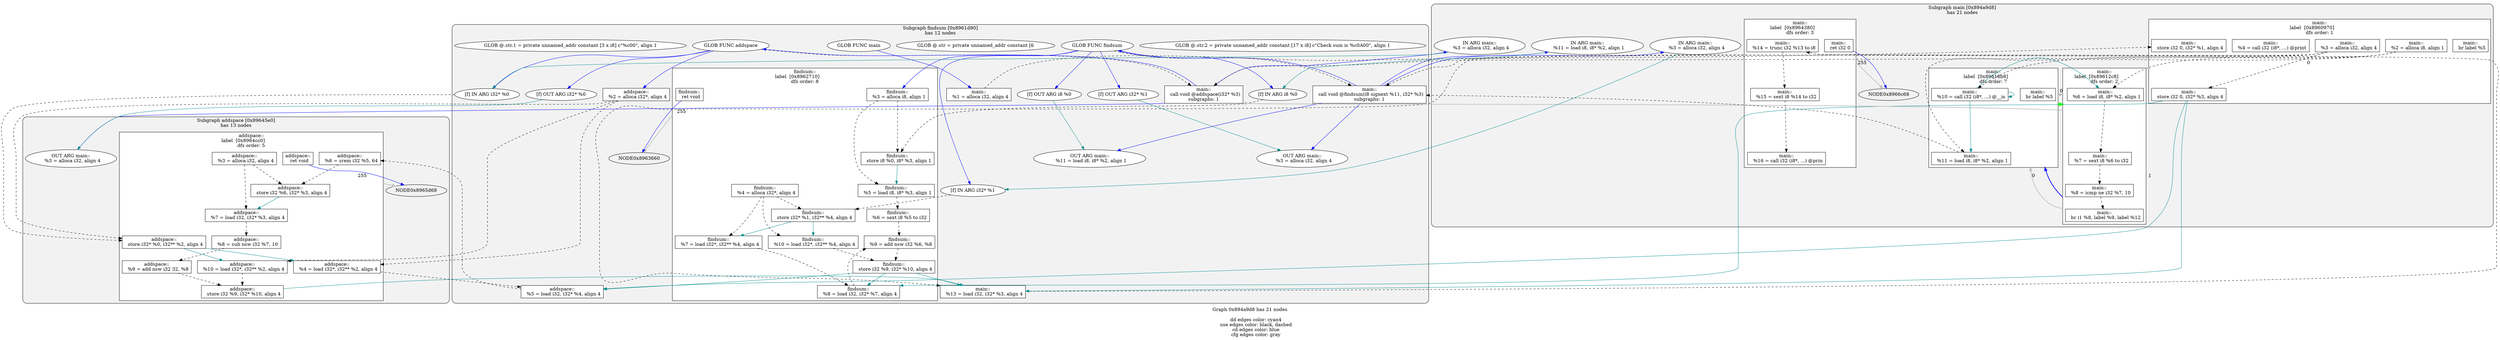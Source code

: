 digraph "DependenceGraph" {
	compound=true label="Graph 0x894a9d8 has 21 nodes\n
	dd edges color: cyan4
	use edges color: black, dashed
	cd edges color: blue
	cfg edges color: gray"

	/* subgraph 0x8961d90 nodes */
	subgraph cluster_0x8961d90 {
		style="filled, rounded" fillcolor=gray95
		label="Subgraph findsum [0x8961d90]\nhas 12 nodes
"
		NODE0x89621d0 [label="[f] IN ARG i8 %0" style=filled fillcolor=white]
		/* -- node 0x89517e8
		 * ------------------------------------------- */
		/* DD edges */
		/* USE edges */
		NODE0x89621d0 -> NODE0x8962a80 [color="black" rank=max style="dashed"]
		/* CD edges */
		/* ID edges */
		NODE0x89622d0 [label="[f] OUT ARG i8 %0" style=filled fillcolor=white]
		/* -- node 0x89517e8
		 * ------------------------------------------- */
		/* DD edges */
		NODE0x89622d0 -> NODE0x8963ce8 [color="cyan4" rank=max]
		/* USE edges */
		/* CD edges */
		/* ID edges */
		NODE0x8962470 [label="[f] IN ARG i32* %1" style=filled fillcolor=white]
		/* -- node 0x8951800
		 * ------------------------------------------- */
		/* DD edges */
		/* USE edges */
		NODE0x8962470 -> NODE0x8962bb0 [color="black" rank=max style="dashed"]
		/* CD edges */
		/* ID edges */
		NODE0x8962570 [label="[f] OUT ARG i32* %1" style=filled fillcolor=white]
		/* -- node 0x8951800
		 * ------------------------------------------- */
		/* DD edges */
		NODE0x8962570 -> NODE0x8963fe8 [color="cyan4" rank=max]
		/* USE edges */
		/* CD edges */
		/* ID edges */
		/* Basic Block findsum::
label  [0x8962710] */
		subgraph cluster_bb_0x8962710 {
			style=filled fillcolor=white
			label="findsum::
label  [0x8962710]		\ndfs order: 8"
			NODE0x8962820 [shape=rect label="0x895182c"]
			NODE0x8962950 [shape=rect label="0x8951864"]
			NODE0x8962a80 [shape=rect label="0x89518a8"]
			NODE0x8962bb0 [shape=rect label="0x89518e8"]
			NODE0x8962ce0 [shape=rect label="0x895191c"]
			NODE0x8962e10 [shape=rect label="0x8951954"]
			NODE0x8962f40 [shape=rect label="0x8951984"]
			NODE0x8963070 [shape=rect label="0x89519bc"]
			NODE0x89631a0 [shape=rect label="0x894f2c8"]
			NODE0x89632d0 [shape=rect label="0x894f2fc"]
			NODE0x8963400 [shape=rect label="0x894f340"]
			NODE0x8963530 [shape=rect label="0x894f368"]
		} /* cluster_bb_0x8962710 */

	NODE0x8963530 -> NODE0x8963660 [penwidth=2 label="255"  ltail=cluster_bb_0x8962710  lhead=cluster_bb_0x8963760  color="gray"]
		NODE0x89631a0 [label="findsum::
  %9 = add nsw i32 %6, %8" style=filled fillcolor=white]
		/* -- node 0x894f2c8
		 * ------------------------------------------- */
		/* DD edges */
		/* USE edges */
		NODE0x89631a0 -> NODE0x8963400 [color="black" rank=max style="dashed"]
		/* CD edges */
		/* ID edges */
		NODE0x89632d0 [label="findsum::
  %10 = load i32*, i32** %4, align 4" style=filled fillcolor=white]
		/* -- node 0x894f2fc
		 * ------------------------------------------- */
		/* DD edges */
		/* USE edges */
		NODE0x89632d0 -> NODE0x8963400 [color="black" rank=max style="dashed"]
		/* CD edges */
		/* ID edges */
		NODE0x8963400 [label="findsum::
  store i32 %9, i32* %10, align 4" style=filled fillcolor=white]
		/* -- node 0x894f340
		 * ------------------------------------------- */
		/* DD edges */
		NODE0x8963400 -> NODE0x8963070 [color="cyan4" rank=max]
		NODE0x8963400 -> NODE0x8965290 [color="cyan4" rank=max]
		NODE0x8963400 -> NODE0x8966638 [color="cyan4" rank=max]
		/* USE edges */
		/* CD edges */
		/* ID edges */
		NODE0x8963530 [label="findsum::
  ret void" style=filled fillcolor=white]
		/* -- node 0x894f368
		 * ------------------------------------------- */
		/* DD edges */
		/* USE edges */
		/* CD edges */
		NODE0x8963530 -> NODE0x8963660 [color="blue"]
		/* ID edges */
		NODE0x8962820 [label="findsum::
  %3 = alloca i8, align 1" style=filled fillcolor=white]
		/* -- node 0x895182c
		 * ------------------------------------------- */
		/* DD edges */
		/* USE edges */
		NODE0x8962820 -> NODE0x8962a80 [color="black" rank=max style="dashed"]
		NODE0x8962820 -> NODE0x8962ce0 [color="black" rank=max style="dashed"]
		/* CD edges */
		/* ID edges */
		NODE0x8962950 [label="findsum::
  %4 = alloca i32*, align 4" style=filled fillcolor=white]
		/* -- node 0x8951864
		 * ------------------------------------------- */
		/* DD edges */
		/* USE edges */
		NODE0x8962950 -> NODE0x8962bb0 [color="black" rank=max style="dashed"]
		NODE0x8962950 -> NODE0x8962f40 [color="black" rank=max style="dashed"]
		NODE0x8962950 -> NODE0x89632d0 [color="black" rank=max style="dashed"]
		/* CD edges */
		/* ID edges */
		NODE0x8962a80 [label="findsum::
  store i8 %0, i8* %3, align 1" style=filled fillcolor=white]
		/* -- node 0x89518a8
		 * ------------------------------------------- */
		/* DD edges */
		NODE0x8962a80 -> NODE0x8962ce0 [color="cyan4" rank=max]
		/* USE edges */
		/* CD edges */
		/* ID edges */
		NODE0x8962bb0 [label="findsum::
  store i32* %1, i32** %4, align 4" style=filled fillcolor=white]
		/* -- node 0x89518e8
		 * ------------------------------------------- */
		/* DD edges */
		NODE0x8962bb0 -> NODE0x8962f40 [color="cyan4" rank=max]
		NODE0x8962bb0 -> NODE0x89632d0 [color="cyan4" rank=max]
		/* USE edges */
		/* CD edges */
		/* ID edges */
		NODE0x8962ce0 [label="findsum::
  %5 = load i8, i8* %3, align 1" style=filled fillcolor=white]
		/* -- node 0x895191c
		 * ------------------------------------------- */
		/* DD edges */
		/* USE edges */
		NODE0x8962ce0 -> NODE0x8962e10 [color="black" rank=max style="dashed"]
		/* CD edges */
		/* ID edges */
		NODE0x8962e10 [label="findsum::
  %6 = sext i8 %5 to i32" style=filled fillcolor=white]
		/* -- node 0x8951954
		 * ------------------------------------------- */
		/* DD edges */
		/* USE edges */
		NODE0x8962e10 -> NODE0x89631a0 [color="black" rank=max style="dashed"]
		/* CD edges */
		/* ID edges */
		NODE0x8962f40 [label="findsum::
  %7 = load i32*, i32** %4, align 4" style=filled fillcolor=white]
		/* -- node 0x8951984
		 * ------------------------------------------- */
		/* DD edges */
		/* USE edges */
		NODE0x8962f40 -> NODE0x8963070 [color="black" rank=max style="dashed"]
		/* CD edges */
		/* ID edges */
		NODE0x8963070 [label="findsum::
  %8 = load i32, i32* %7, align 4" style=filled fillcolor=white]
		/* -- node 0x89519bc
		 * ------------------------------------------- */
		/* DD edges */
		/* USE edges */
		NODE0x8963070 -> NODE0x89631a0 [color="black" rank=max style="dashed"]
		/* CD edges */
		/* ID edges */
		NODE0x8960730 [label="GLOB @.str.2 = private unnamed_addr constant [17 x i8] c\"Check sum is %c\0A\00\", align 1" style=filled fillcolor=white]
		/* -- node 0x894cce4
		 * ------------------------------------------- */
		/* DD edges */
		/* USE edges */
		/* CD edges */
		/* ID edges */
		NODE0x8961e68 [label="GLOB FUNC findsum" style=filled fillcolor=white]
		/* -- node 0x894cff4
		 * ------------------------------------------- */
		/* DD edges */
		/* USE edges */
		NODE0x8961e68 -> NODE0x8961c40 [color="black" rank=max style="dashed"]
		/* CD edges */
		NODE0x8961e68 -> NODE0x89621d0 [color="blue"]
		NODE0x8961e68 -> NODE0x89622d0 [color="blue"]
		NODE0x8961e68 -> NODE0x8962470 [color="blue"]
		NODE0x8961e68 -> NODE0x8962570 [color="blue"]
		NODE0x8961e68 -> NODE0x8962820 [color="blue"]
		/* ID edges */
		NODE0x895ee80 [label="GLOB @.str = private unnamed_addr constant [6" style=filled fillcolor=white]
		/* -- node 0x894d0a4
		 * ------------------------------------------- */
		/* DD edges */
		/* USE edges */
		/* CD edges */
		/* ID edges */
		NODE0x89646b8 [label="GLOB FUNC addspace" style=filled fillcolor=white]
		/* -- node 0x894ed1c
		 * ------------------------------------------- */
		/* DD edges */
		/* USE edges */
		NODE0x89646b8 -> NODE0x8964490 [color="black" rank=max style="dashed"]
		/* CD edges */
		NODE0x89646b8 -> NODE0x8964a20 [color="blue"]
		NODE0x89646b8 -> NODE0x8964b20 [color="blue"]
		NODE0x89646b8 -> NODE0x8964dd0 [color="blue"]
		/* ID edges */
		NODE0x8960850 [label="GLOB FUNC main" style=filled fillcolor=white]
		/* -- node 0x894eed4
		 * ------------------------------------------- */
		/* DD edges */
		/* USE edges */
		/* CD edges */
		NODE0x8960850 -> NODE0x8960a80 [color="blue"]
		/* ID edges */
		NODE0x8960630 [label="GLOB @.str.1 = private unnamed_addr constant [3 x i8] c\"%c\00\", align 1" style=filled fillcolor=white]
		/* -- node 0x894fce4
		 * ------------------------------------------- */
		/* DD edges */
		/* USE edges */
		/* CD edges */
		/* ID edges */
	}
	/* subgraph 0x89645e0 nodes */
	subgraph cluster_0x89645e0 {
		style="filled, rounded" fillcolor=gray95
		label="Subgraph addspace [0x89645e0]\nhas 13 nodes
"
		NODE0x8964a20 [label="[f] IN ARG i32* %0" style=filled fillcolor=white]
		/* -- node 0x89519e8
		 * ------------------------------------------- */
		/* DD edges */
		/* USE edges */
		NODE0x8964a20 -> NODE0x8965030 [color="black" rank=max style="dashed"]
		/* CD edges */
		/* ID edges */
		NODE0x8964b20 [label="[f] OUT ARG i32* %0" style=filled fillcolor=white]
		/* -- node 0x89519e8
		 * ------------------------------------------- */
		/* DD edges */
		NODE0x8964b20 -> NODE0x89663f0 [color="cyan4" rank=max]
		/* USE edges */
		/* CD edges */
		/* ID edges */
		/* Basic Block addspace::
label  [0x8964cc0] */
		subgraph cluster_bb_0x8964cc0 {
			style=filled fillcolor=white
			label="addspace::
label  [0x8964cc0]		\ndfs order: 5"
			NODE0x8964dd0 [shape=rect label="0x894f42c"]
			NODE0x8964f00 [shape=rect label="0x894f464"]
			NODE0x8965030 [shape=rect label="0x894f4a8"]
			NODE0x8965160 [shape=rect label="0x894f4dc"]
			NODE0x8965290 [shape=rect label="0x894f514"]
			NODE0x89653c0 [shape=rect label="0x894f558"]
			NODE0x89654f0 [shape=rect label="0x894f598"]
			NODE0x8965620 [shape=rect label="0x894f5cc"]
			NODE0x8965750 [shape=rect label="0x894f610"]
			NODE0x8965880 [shape=rect label="0x894f650"]
			NODE0x89659b0 [shape=rect label="0x894f684"]
			NODE0x8965ae0 [shape=rect label="0x894f6c8"]
			NODE0x8965c10 [shape=rect label="0x894f3b8"]
		} /* cluster_bb_0x8964cc0 */

	NODE0x8965c10 -> NODE0x8965d68 [penwidth=2 label="255"  ltail=cluster_bb_0x8964cc0  lhead=cluster_bb_0x8965e68  color="gray"]
		NODE0x8965c10 [label="addspace::
  ret void" style=filled fillcolor=white]
		/* -- node 0x894f3b8
		 * ------------------------------------------- */
		/* DD edges */
		/* USE edges */
		/* CD edges */
		NODE0x8965c10 -> NODE0x8965d68 [color="blue"]
		/* ID edges */
		NODE0x8964dd0 [label="addspace::
  %2 = alloca i32*, align 4" style=filled fillcolor=white]
		/* -- node 0x894f42c
		 * ------------------------------------------- */
		/* DD edges */
		/* USE edges */
		NODE0x8964dd0 -> NODE0x8965030 [color="black" rank=max style="dashed"]
		NODE0x8964dd0 -> NODE0x8965160 [color="black" rank=max style="dashed"]
		NODE0x8964dd0 -> NODE0x89659b0 [color="black" rank=max style="dashed"]
		/* CD edges */
		/* ID edges */
		NODE0x8964f00 [label="addspace::
  %3 = alloca i32, align 4" style=filled fillcolor=white]
		/* -- node 0x894f464
		 * ------------------------------------------- */
		/* DD edges */
		/* USE edges */
		NODE0x8964f00 -> NODE0x89654f0 [color="black" rank=max style="dashed"]
		NODE0x8964f00 -> NODE0x8965620 [color="black" rank=max style="dashed"]
		/* CD edges */
		/* ID edges */
		NODE0x8965030 [label="addspace::
  store i32* %0, i32** %2, align 4" style=filled fillcolor=white]
		/* -- node 0x894f4a8
		 * ------------------------------------------- */
		/* DD edges */
		NODE0x8965030 -> NODE0x8965160 [color="cyan4" rank=max]
		NODE0x8965030 -> NODE0x89659b0 [color="cyan4" rank=max]
		/* USE edges */
		/* CD edges */
		/* ID edges */
		NODE0x8965160 [label="addspace::
  %4 = load i32*, i32** %2, align 4" style=filled fillcolor=white]
		/* -- node 0x894f4dc
		 * ------------------------------------------- */
		/* DD edges */
		/* USE edges */
		NODE0x8965160 -> NODE0x8965290 [color="black" rank=max style="dashed"]
		/* CD edges */
		/* ID edges */
		NODE0x8965290 [label="addspace::
  %5 = load i32, i32* %4, align 4" style=filled fillcolor=white]
		/* -- node 0x894f514
		 * ------------------------------------------- */
		/* DD edges */
		/* USE edges */
		NODE0x8965290 -> NODE0x89653c0 [color="black" rank=max style="dashed"]
		/* CD edges */
		/* ID edges */
		NODE0x89653c0 [label="addspace::
  %6 = srem i32 %5, 64" style=filled fillcolor=white]
		/* -- node 0x894f558
		 * ------------------------------------------- */
		/* DD edges */
		/* USE edges */
		NODE0x89653c0 -> NODE0x89654f0 [color="black" rank=max style="dashed"]
		/* CD edges */
		/* ID edges */
		NODE0x89654f0 [label="addspace::
  store i32 %6, i32* %3, align 4" style=filled fillcolor=white]
		/* -- node 0x894f598
		 * ------------------------------------------- */
		/* DD edges */
		NODE0x89654f0 -> NODE0x8965620 [color="cyan4" rank=max]
		/* USE edges */
		/* CD edges */
		/* ID edges */
		NODE0x8965620 [label="addspace::
  %7 = load i32, i32* %3, align 4" style=filled fillcolor=white]
		/* -- node 0x894f5cc
		 * ------------------------------------------- */
		/* DD edges */
		/* USE edges */
		NODE0x8965620 -> NODE0x8965750 [color="black" rank=max style="dashed"]
		/* CD edges */
		/* ID edges */
		NODE0x8965750 [label="addspace::
  %8 = sub nsw i32 %7, 10" style=filled fillcolor=white]
		/* -- node 0x894f610
		 * ------------------------------------------- */
		/* DD edges */
		/* USE edges */
		NODE0x8965750 -> NODE0x8965880 [color="black" rank=max style="dashed"]
		/* CD edges */
		/* ID edges */
		NODE0x8965880 [label="addspace::
  %9 = add nsw i32 32, %8" style=filled fillcolor=white]
		/* -- node 0x894f650
		 * ------------------------------------------- */
		/* DD edges */
		/* USE edges */
		NODE0x8965880 -> NODE0x8965ae0 [color="black" rank=max style="dashed"]
		/* CD edges */
		/* ID edges */
		NODE0x89659b0 [label="addspace::
  %10 = load i32*, i32** %2, align 4" style=filled fillcolor=white]
		/* -- node 0x894f684
		 * ------------------------------------------- */
		/* DD edges */
		/* USE edges */
		NODE0x89659b0 -> NODE0x8965ae0 [color="black" rank=max style="dashed"]
		/* CD edges */
		/* ID edges */
		NODE0x8965ae0 [label="addspace::
  store i32 %9, i32* %10, align 4" style=filled fillcolor=white]
		/* -- node 0x894f6c8
		 * ------------------------------------------- */
		/* DD edges */
		NODE0x8965ae0 -> NODE0x8966638 [color="cyan4" rank=max]
		/* USE edges */
		/* CD edges */
		/* ID edges */
	}
	/* subgraph 0x894a9d8 nodes */
	subgraph cluster_0x894a9d8 {
		style="filled, rounded" fillcolor=gray95
		label="Subgraph main [0x894a9d8]\nhas 21 nodes
"
		/* Basic Block main::
label  [0x8960970] */
		subgraph cluster_bb_0x8960970 {
			style=filled fillcolor=white
			label="main::
label  [0x8960970]		\ndfs order: 1"
			NODE0x8960a80 [shape=rect label="0x8950c9c"]
			NODE0x8960ba0 [shape=rect label="0x8950f14"]
			NODE0x8960cc0 [shape=rect label="0x8950f4c"]
			NODE0x8960de0 [shape=rect label="0x8950f90"]
			NODE0x8960f00 [shape=rect label="0x89513f0"]
			NODE0x8961048 [shape=rect label="0x8951438"]
			NODE0x8961178 [shape=rect label="0x895146c"]
		} /* cluster_bb_0x8960970 */

		/* Basic Block main::
label  [0x89612c8] */
		subgraph cluster_bb_0x89612c8 {
			style=filled fillcolor=white
			label="main::
label  [0x89612c8]		\ndfs order: 2"
			NODE0x89613d8 [shape=rect label="0x895149c"]
			NODE0x8961508 [shape=rect label="0x89514d4"]
			NODE0x8961638 [shape=rect label="0x8951510"]
			NODE0x8961768 [shape=rect label="0x895155c"]
		} /* cluster_bb_0x89612c8 */

		/* Basic Block main::
label  [0x89618b8] */
		subgraph cluster_bb_0x89618b8 {
			style=filled fillcolor=white
			label="main::
label  [0x89618b8]		\ndfs order: 7"
			NODE0x89619c8 [shape=rect label="0x89515a4"]
			NODE0x8961b10 [shape=rect label="0x89515dc"]
			NODE0x8961c40 [shape=rect label="0x895162c"]
			NODE0x8964230 [shape=rect label="0x8951664"]
		} /* cluster_bb_0x89618b8 */

		/* Basic Block main::
label  [0x8964380] */
		subgraph cluster_bb_0x8964380 {
			style=filled fillcolor=white
			label="main::
label  [0x8964380]		\ndfs order: 3"
			NODE0x8964490 [shape=rect label="0x89516a0"]
			NODE0x8966638 [shape=rect label="0x89516dc"]
			NODE0x8966768 [shape=rect label="0x8951714"]
			NODE0x8966898 [shape=rect label="0x8951744"]
			NODE0x89669c8 [shape=rect label="0x895178c"]
			NODE0x8966b10 [shape=rect label="0x89517c4"]
		} /* cluster_bb_0x8964380 */

	NODE0x8961178 -> NODE0x89613d8 [penwidth=2 label="0"  ltail=cluster_bb_0x8960970  lhead=cluster_bb_0x89612c8  color="gray"]
	NODE0x8961768 -> NODE0x89619c8 [penwidth=2 label="0"  ltail=cluster_bb_0x89612c8  lhead=cluster_bb_0x89618b8  color="gray"]
	NODE0x8961768 -> NODE0x8964490 [penwidth=2 label="1"  ltail=cluster_bb_0x89612c8  lhead=cluster_bb_0x8964380  color="gray"]
	NODE0x8961768 -> NODE0x89619c8 [penwidth=2 color=blue  ltail=cluster_bb_0x89612c8  lhead=cluster_bb_0x89618b8]
	NODE0x8964230 -> NODE0x89613d8 [penwidth=2 label="0"  ltail=cluster_bb_0x89618b8  lhead=cluster_bb_0x89612c8  color="gray"]
	/* post-dominance frontiers */
NODE0x89619c8 -> NODE0x8961768 [penwidth=3 color=green  ltail=cluster_bb_0x89618b8  lhead=cluster_bb_0x89612c8 constraint=false]
	NODE0x8966b10 -> NODE0x8966c68 [penwidth=2 label="255"  ltail=cluster_bb_0x8964380  lhead=cluster_bb_0x8966d68  color="gray"]
		NODE0x8960a80 [label="main::
  %1 = alloca i32, align 4" style=filled fillcolor=white]
		/* -- node 0x8950c9c
		 * ------------------------------------------- */
		/* DD edges */
		/* USE edges */
		NODE0x8960a80 -> NODE0x8960de0 [color="black" rank=max style="dashed"]
		/* CD edges */
		/* ID edges */
		NODE0x8960ba0 [label="main::
  %2 = alloca i8, align 1" style=filled fillcolor=white]
		/* -- node 0x8950f14
		 * ------------------------------------------- */
		/* DD edges */
		/* USE edges */
		NODE0x8960ba0 -> NODE0x89613d8 [color="black" rank=max style="dashed"]
		NODE0x8960ba0 -> NODE0x89619c8 [color="black" rank=max style="dashed"]
		NODE0x8960ba0 -> NODE0x8961b10 [color="black" rank=max style="dashed"]
		/* CD edges */
		/* ID edges */
		NODE0x8960cc0 [label="main::
  %3 = alloca i32, align 4" style=filled fillcolor=white]
		/* -- node 0x8950f4c
		 * ------------------------------------------- */
		/* DD edges */
		/* USE edges */
		NODE0x8960cc0 -> NODE0x8961048 [color="black" rank=max style="dashed"]
		NODE0x8960cc0 -> NODE0x8961c40 [color="black" rank=max style="dashed"]
		NODE0x8960cc0 -> NODE0x8964490 [color="black" rank=max style="dashed"]
		NODE0x8960cc0 -> NODE0x8966638 [color="black" rank=max style="dashed"]
		/* CD edges */
		/* ID edges */
		NODE0x8960de0 [label="main::
  store i32 0, i32* %1, align 4" style=filled fillcolor=white]
		/* -- node 0x8950f90
		 * ------------------------------------------- */
		/* DD edges */
		/* USE edges */
		/* CD edges */
		/* ID edges */
		NODE0x8960f00 [label="main::
  %4 = call i32 (i8*, ...) @print" style=filled fillcolor=white]
		/* -- node 0x89513f0
		 * ------------------------------------------- */
		/* DD edges */
		/* USE edges */
		/* CD edges */
		/* ID edges */
		NODE0x8961048 [label="main::
  store i32 0, i32* %3, align 4" style=filled fillcolor=white]
		/* -- node 0x8951438
		 * ------------------------------------------- */
		/* DD edges */
		NODE0x8961048 -> NODE0x8963070 [color="cyan4" rank=max]
		NODE0x8961048 -> NODE0x8965290 [color="cyan4" rank=max]
		NODE0x8961048 -> NODE0x8966638 [color="cyan4" rank=max]
		/* USE edges */
		/* CD edges */
		/* ID edges */
		NODE0x8961178 [label="main::
  br label %5" style=filled fillcolor=white]
		/* -- node 0x895146c
		 * ------------------------------------------- */
		/* DD edges */
		/* USE edges */
		/* CD edges */
		/* ID edges */
		NODE0x89613d8 [label="main::
  %6 = load i8, i8* %2, align 1" style=filled fillcolor=white]
		/* -- node 0x895149c
		 * ------------------------------------------- */
		/* DD edges */
		/* USE edges */
		NODE0x89613d8 -> NODE0x8961508 [color="black" rank=max style="dashed"]
		/* CD edges */
		/* ID edges */
		NODE0x8961508 [label="main::
  %7 = sext i8 %6 to i32" style=filled fillcolor=white]
		/* -- node 0x89514d4
		 * ------------------------------------------- */
		/* DD edges */
		/* USE edges */
		NODE0x8961508 -> NODE0x8961638 [color="black" rank=max style="dashed"]
		/* CD edges */
		/* ID edges */
		NODE0x8961638 [label="main::
  %8 = icmp ne i32 %7, 10" style=filled fillcolor=white]
		/* -- node 0x8951510
		 * ------------------------------------------- */
		/* DD edges */
		/* USE edges */
		NODE0x8961638 -> NODE0x8961768 [color="black" rank=max style="dashed"]
		/* CD edges */
		/* ID edges */
		NODE0x8961768 [label="main::
  br i1 %8, label %9, label %12" style=filled fillcolor=white]
		/* -- node 0x895155c
		 * ------------------------------------------- */
		/* DD edges */
		/* USE edges */
		/* CD edges */
		/* ID edges */
		NODE0x89619c8 [label="main::
  %10 = call i32 (i8*, ...) @__is" style=filled fillcolor=white]
		/* -- node 0x89515a4
		 * ------------------------------------------- */
		/* DD edges */
		NODE0x89619c8 -> NODE0x89613d8 [color="cyan4" rank=max]
		NODE0x89619c8 -> NODE0x89619c8 [color="cyan4" rank=max]
		NODE0x89619c8 -> NODE0x8961b10 [color="cyan4" rank=max]
		/* USE edges */
		/* CD edges */
		/* ID edges */
		NODE0x8961b10 [label="main::
  %11 = load i8, i8* %2, align 1" style=filled fillcolor=white]
		/* -- node 0x89515dc
		 * ------------------------------------------- */
		/* DD edges */
		/* USE edges */
		NODE0x8961b10 -> NODE0x8961c40 [color="black" rank=max style="dashed"]
		/* CD edges */
		/* ID edges */
		NODE0x8961c40 [label="main::
  call void @findsum(i8 signext %11, i32* %3)\nsubgraphs: 1" style=filled fillcolor=white]
		NODE0x8963ee8 [label="IN ARG main::
  %3 = alloca i32, align 4" style=filled fillcolor=white]
		/* -- node 0x8950f4c
		 * ------------------------------------------- */
		/* DD edges */
		NODE0x8963ee8 -> NODE0x8962470 [color="cyan4" rank=max]
		/* USE edges */
		/* CD edges */
		/* ID edges */
		NODE0x8963fe8 [label="OUT ARG main::
  %3 = alloca i32, align 4" style=filled fillcolor=white]
		/* -- node 0x8950f4c
		 * ------------------------------------------- */
		/* DD edges */
		/* USE edges */
		/* CD edges */
		/* ID edges */
		NODE0x8963be8 [label="IN ARG main::
  %11 = load i8, i8* %2, align 1" style=filled fillcolor=white]
		/* -- node 0x89515dc
		 * ------------------------------------------- */
		/* DD edges */
		NODE0x8963be8 -> NODE0x89621d0 [color="cyan4" rank=max]
		/* USE edges */
		/* CD edges */
		/* ID edges */
		NODE0x8963ce8 [label="OUT ARG main::
  %11 = load i8, i8* %2, align 1" style=filled fillcolor=white]
		/* -- node 0x89515dc
		 * ------------------------------------------- */
		/* DD edges */
		/* USE edges */
		/* CD edges */
		/* ID edges */
		/* -- node 0x895162c
		 * ------------------------------------------- */
		/* DD edges */
		/* USE edges */
		/* CD edges */
		NODE0x8961c40 -> NODE0x8961e68 [color="blue"]
		NODE0x8961c40 -> NODE0x8963be8 [color="blue"]
		NODE0x8961c40 -> NODE0x8963ce8 [color="blue"]
		NODE0x8961c40 -> NODE0x8963ee8 [color="blue"]
		NODE0x8961c40 -> NODE0x8963fe8 [color="blue"]
		/* ID edges */
		NODE0x8964230 [label="main::
  br label %5" style=filled fillcolor=white]
		/* -- node 0x8951664
		 * ------------------------------------------- */
		/* DD edges */
		/* USE edges */
		/* CD edges */
		/* ID edges */
		NODE0x8964490 [label="main::
  call void @addspace(i32* %3)\nsubgraphs: 1" style=filled fillcolor=white]
		NODE0x89662f0 [label="IN ARG main::
  %3 = alloca i32, align 4" style=filled fillcolor=white]
		/* -- node 0x8950f4c
		 * ------------------------------------------- */
		/* DD edges */
		NODE0x89662f0 -> NODE0x8964a20 [color="cyan4" rank=max]
		/* USE edges */
		/* CD edges */
		/* ID edges */
		NODE0x89663f0 [label="OUT ARG main::
  %3 = alloca i32, align 4" style=filled fillcolor=white]
		/* -- node 0x8950f4c
		 * ------------------------------------------- */
		/* DD edges */
		/* USE edges */
		/* CD edges */
		/* ID edges */
		/* -- node 0x89516a0
		 * ------------------------------------------- */
		/* DD edges */
		/* USE edges */
		/* CD edges */
		NODE0x8964490 -> NODE0x89646b8 [color="blue"]
		NODE0x8964490 -> NODE0x89662f0 [color="blue"]
		NODE0x8964490 -> NODE0x89663f0 [color="blue"]
		/* ID edges */
		NODE0x8966638 [label="main::
  %13 = load i32, i32* %3, align 4" style=filled fillcolor=white]
		/* -- node 0x89516dc
		 * ------------------------------------------- */
		/* DD edges */
		/* USE edges */
		NODE0x8966638 -> NODE0x8966768 [color="black" rank=max style="dashed"]
		/* CD edges */
		/* ID edges */
		NODE0x8966768 [label="main::
  %14 = trunc i32 %13 to i8" style=filled fillcolor=white]
		/* -- node 0x8951714
		 * ------------------------------------------- */
		/* DD edges */
		/* USE edges */
		NODE0x8966768 -> NODE0x8966898 [color="black" rank=max style="dashed"]
		/* CD edges */
		/* ID edges */
		NODE0x8966898 [label="main::
  %15 = sext i8 %14 to i32" style=filled fillcolor=white]
		/* -- node 0x8951744
		 * ------------------------------------------- */
		/* DD edges */
		/* USE edges */
		NODE0x8966898 -> NODE0x89669c8 [color="black" rank=max style="dashed"]
		/* CD edges */
		/* ID edges */
		NODE0x89669c8 [label="main::
  %16 = call i32 (i8*, ...) @prin" style=filled fillcolor=white]
		/* -- node 0x895178c
		 * ------------------------------------------- */
		/* DD edges */
		/* USE edges */
		/* CD edges */
		/* ID edges */
		NODE0x8966b10 [label="main::
  ret i32 0" style=filled fillcolor=white]
		/* -- node 0x89517c4
		 * ------------------------------------------- */
		/* DD edges */
		/* USE edges */
		/* CD edges */
		NODE0x8966b10 -> NODE0x8966c68 [color="blue"]
		/* ID edges */
	}
}
